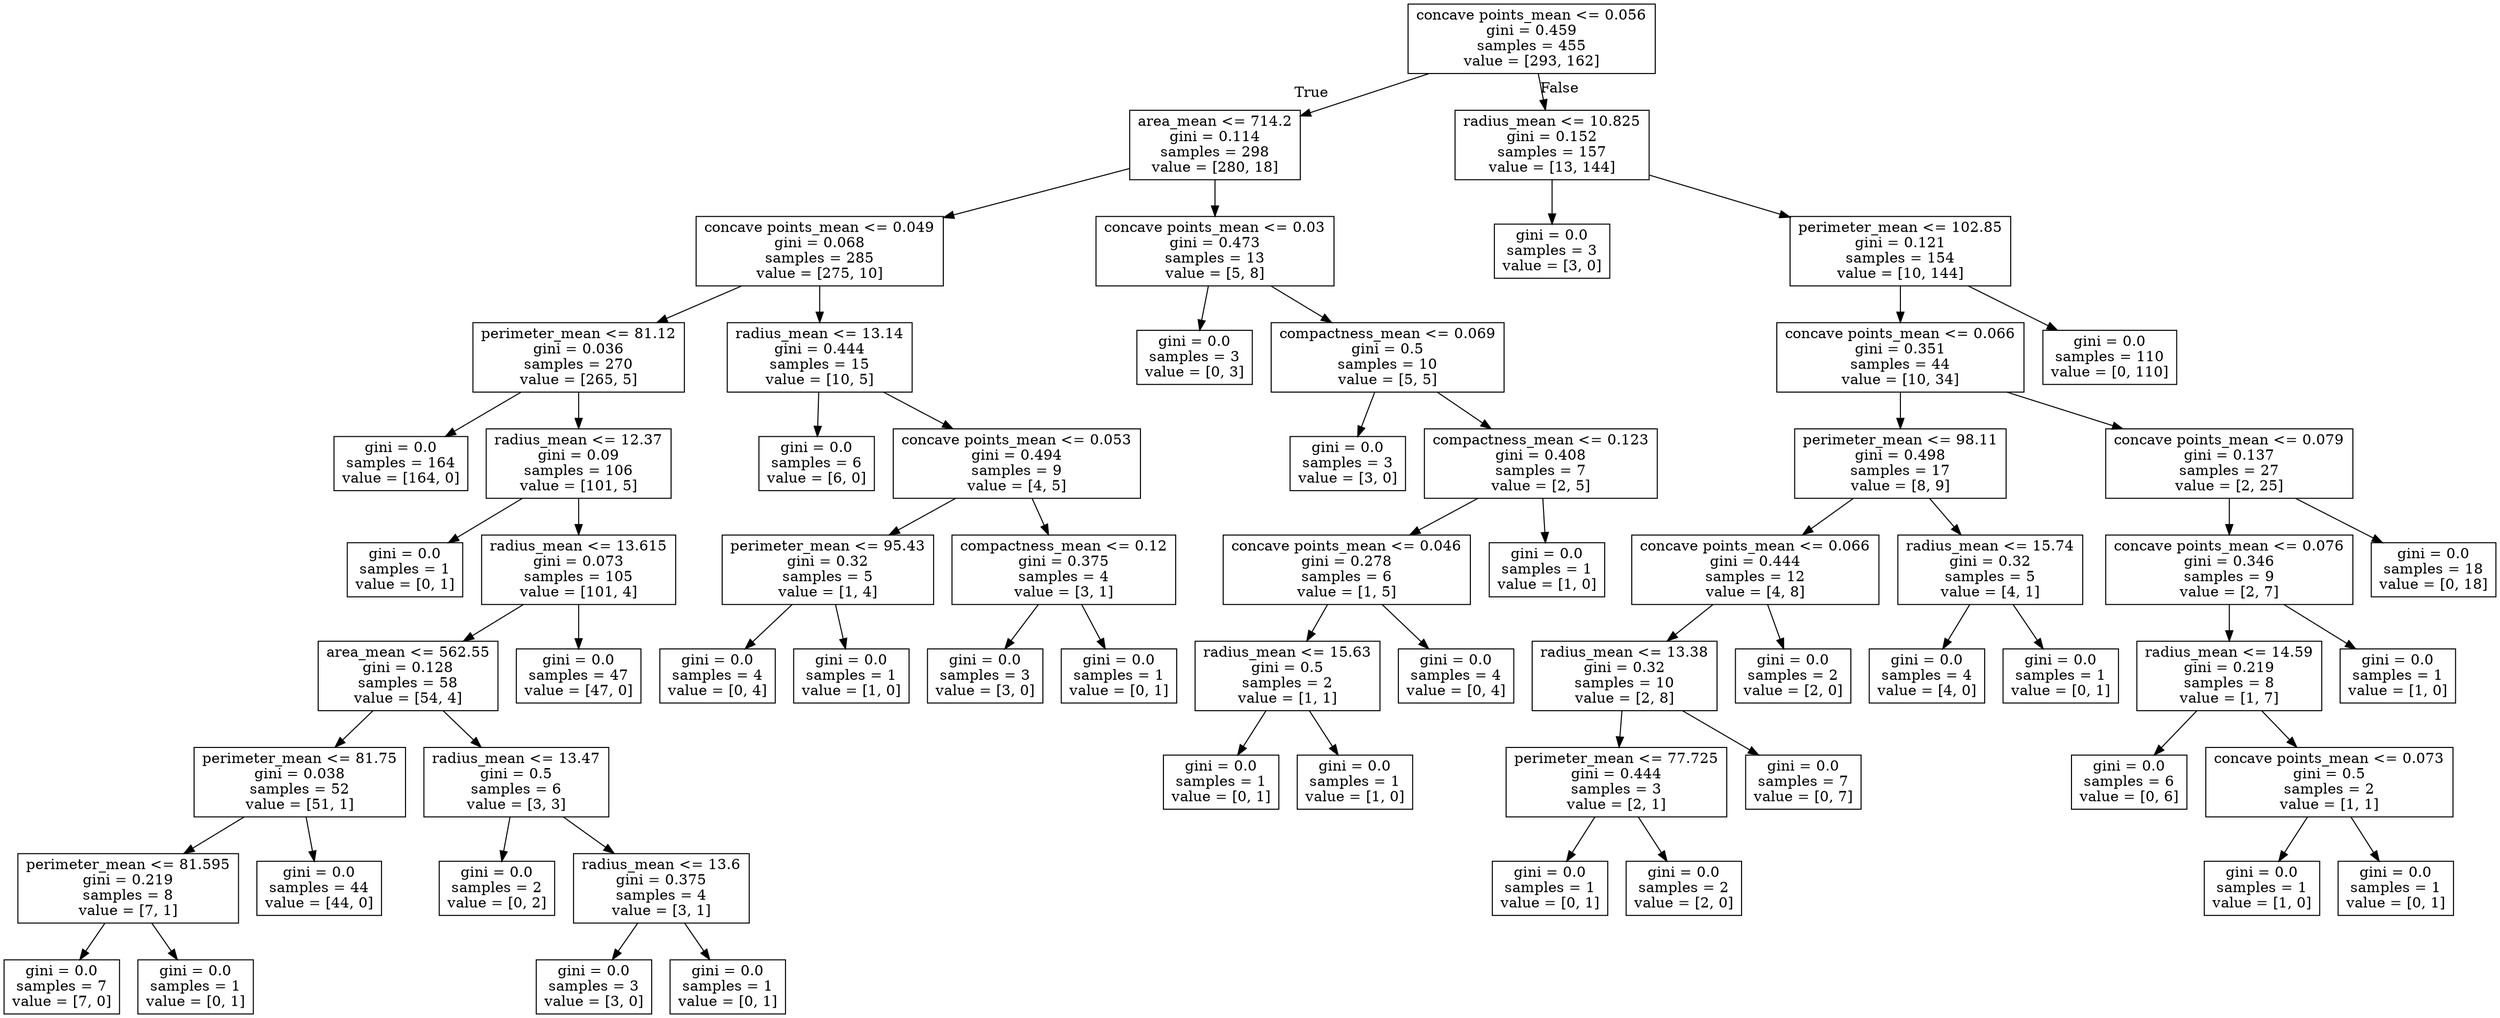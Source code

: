 digraph Tree {
node [shape=box] ;
0 [label="concave points_mean <= 0.056\ngini = 0.459\nsamples = 455\nvalue = [293, 162]"] ;
1 [label="area_mean <= 714.2\ngini = 0.114\nsamples = 298\nvalue = [280, 18]"] ;
0 -> 1 [labeldistance=2.5, labelangle=45, headlabel="True"] ;
2 [label="concave points_mean <= 0.049\ngini = 0.068\nsamples = 285\nvalue = [275, 10]"] ;
1 -> 2 ;
3 [label="perimeter_mean <= 81.12\ngini = 0.036\nsamples = 270\nvalue = [265, 5]"] ;
2 -> 3 ;
4 [label="gini = 0.0\nsamples = 164\nvalue = [164, 0]"] ;
3 -> 4 ;
5 [label="radius_mean <= 12.37\ngini = 0.09\nsamples = 106\nvalue = [101, 5]"] ;
3 -> 5 ;
6 [label="gini = 0.0\nsamples = 1\nvalue = [0, 1]"] ;
5 -> 6 ;
7 [label="radius_mean <= 13.615\ngini = 0.073\nsamples = 105\nvalue = [101, 4]"] ;
5 -> 7 ;
8 [label="area_mean <= 562.55\ngini = 0.128\nsamples = 58\nvalue = [54, 4]"] ;
7 -> 8 ;
9 [label="perimeter_mean <= 81.75\ngini = 0.038\nsamples = 52\nvalue = [51, 1]"] ;
8 -> 9 ;
10 [label="perimeter_mean <= 81.595\ngini = 0.219\nsamples = 8\nvalue = [7, 1]"] ;
9 -> 10 ;
11 [label="gini = 0.0\nsamples = 7\nvalue = [7, 0]"] ;
10 -> 11 ;
12 [label="gini = 0.0\nsamples = 1\nvalue = [0, 1]"] ;
10 -> 12 ;
13 [label="gini = 0.0\nsamples = 44\nvalue = [44, 0]"] ;
9 -> 13 ;
14 [label="radius_mean <= 13.47\ngini = 0.5\nsamples = 6\nvalue = [3, 3]"] ;
8 -> 14 ;
15 [label="gini = 0.0\nsamples = 2\nvalue = [0, 2]"] ;
14 -> 15 ;
16 [label="radius_mean <= 13.6\ngini = 0.375\nsamples = 4\nvalue = [3, 1]"] ;
14 -> 16 ;
17 [label="gini = 0.0\nsamples = 3\nvalue = [3, 0]"] ;
16 -> 17 ;
18 [label="gini = 0.0\nsamples = 1\nvalue = [0, 1]"] ;
16 -> 18 ;
19 [label="gini = 0.0\nsamples = 47\nvalue = [47, 0]"] ;
7 -> 19 ;
20 [label="radius_mean <= 13.14\ngini = 0.444\nsamples = 15\nvalue = [10, 5]"] ;
2 -> 20 ;
21 [label="gini = 0.0\nsamples = 6\nvalue = [6, 0]"] ;
20 -> 21 ;
22 [label="concave points_mean <= 0.053\ngini = 0.494\nsamples = 9\nvalue = [4, 5]"] ;
20 -> 22 ;
23 [label="perimeter_mean <= 95.43\ngini = 0.32\nsamples = 5\nvalue = [1, 4]"] ;
22 -> 23 ;
24 [label="gini = 0.0\nsamples = 4\nvalue = [0, 4]"] ;
23 -> 24 ;
25 [label="gini = 0.0\nsamples = 1\nvalue = [1, 0]"] ;
23 -> 25 ;
26 [label="compactness_mean <= 0.12\ngini = 0.375\nsamples = 4\nvalue = [3, 1]"] ;
22 -> 26 ;
27 [label="gini = 0.0\nsamples = 3\nvalue = [3, 0]"] ;
26 -> 27 ;
28 [label="gini = 0.0\nsamples = 1\nvalue = [0, 1]"] ;
26 -> 28 ;
29 [label="concave points_mean <= 0.03\ngini = 0.473\nsamples = 13\nvalue = [5, 8]"] ;
1 -> 29 ;
30 [label="gini = 0.0\nsamples = 3\nvalue = [0, 3]"] ;
29 -> 30 ;
31 [label="compactness_mean <= 0.069\ngini = 0.5\nsamples = 10\nvalue = [5, 5]"] ;
29 -> 31 ;
32 [label="gini = 0.0\nsamples = 3\nvalue = [3, 0]"] ;
31 -> 32 ;
33 [label="compactness_mean <= 0.123\ngini = 0.408\nsamples = 7\nvalue = [2, 5]"] ;
31 -> 33 ;
34 [label="concave points_mean <= 0.046\ngini = 0.278\nsamples = 6\nvalue = [1, 5]"] ;
33 -> 34 ;
35 [label="radius_mean <= 15.63\ngini = 0.5\nsamples = 2\nvalue = [1, 1]"] ;
34 -> 35 ;
36 [label="gini = 0.0\nsamples = 1\nvalue = [0, 1]"] ;
35 -> 36 ;
37 [label="gini = 0.0\nsamples = 1\nvalue = [1, 0]"] ;
35 -> 37 ;
38 [label="gini = 0.0\nsamples = 4\nvalue = [0, 4]"] ;
34 -> 38 ;
39 [label="gini = 0.0\nsamples = 1\nvalue = [1, 0]"] ;
33 -> 39 ;
40 [label="radius_mean <= 10.825\ngini = 0.152\nsamples = 157\nvalue = [13, 144]"] ;
0 -> 40 [labeldistance=2.5, labelangle=-45, headlabel="False"] ;
41 [label="gini = 0.0\nsamples = 3\nvalue = [3, 0]"] ;
40 -> 41 ;
42 [label="perimeter_mean <= 102.85\ngini = 0.121\nsamples = 154\nvalue = [10, 144]"] ;
40 -> 42 ;
43 [label="concave points_mean <= 0.066\ngini = 0.351\nsamples = 44\nvalue = [10, 34]"] ;
42 -> 43 ;
44 [label="perimeter_mean <= 98.11\ngini = 0.498\nsamples = 17\nvalue = [8, 9]"] ;
43 -> 44 ;
45 [label="concave points_mean <= 0.066\ngini = 0.444\nsamples = 12\nvalue = [4, 8]"] ;
44 -> 45 ;
46 [label="radius_mean <= 13.38\ngini = 0.32\nsamples = 10\nvalue = [2, 8]"] ;
45 -> 46 ;
47 [label="perimeter_mean <= 77.725\ngini = 0.444\nsamples = 3\nvalue = [2, 1]"] ;
46 -> 47 ;
48 [label="gini = 0.0\nsamples = 1\nvalue = [0, 1]"] ;
47 -> 48 ;
49 [label="gini = 0.0\nsamples = 2\nvalue = [2, 0]"] ;
47 -> 49 ;
50 [label="gini = 0.0\nsamples = 7\nvalue = [0, 7]"] ;
46 -> 50 ;
51 [label="gini = 0.0\nsamples = 2\nvalue = [2, 0]"] ;
45 -> 51 ;
52 [label="radius_mean <= 15.74\ngini = 0.32\nsamples = 5\nvalue = [4, 1]"] ;
44 -> 52 ;
53 [label="gini = 0.0\nsamples = 4\nvalue = [4, 0]"] ;
52 -> 53 ;
54 [label="gini = 0.0\nsamples = 1\nvalue = [0, 1]"] ;
52 -> 54 ;
55 [label="concave points_mean <= 0.079\ngini = 0.137\nsamples = 27\nvalue = [2, 25]"] ;
43 -> 55 ;
56 [label="concave points_mean <= 0.076\ngini = 0.346\nsamples = 9\nvalue = [2, 7]"] ;
55 -> 56 ;
57 [label="radius_mean <= 14.59\ngini = 0.219\nsamples = 8\nvalue = [1, 7]"] ;
56 -> 57 ;
58 [label="gini = 0.0\nsamples = 6\nvalue = [0, 6]"] ;
57 -> 58 ;
59 [label="concave points_mean <= 0.073\ngini = 0.5\nsamples = 2\nvalue = [1, 1]"] ;
57 -> 59 ;
60 [label="gini = 0.0\nsamples = 1\nvalue = [1, 0]"] ;
59 -> 60 ;
61 [label="gini = 0.0\nsamples = 1\nvalue = [0, 1]"] ;
59 -> 61 ;
62 [label="gini = 0.0\nsamples = 1\nvalue = [1, 0]"] ;
56 -> 62 ;
63 [label="gini = 0.0\nsamples = 18\nvalue = [0, 18]"] ;
55 -> 63 ;
64 [label="gini = 0.0\nsamples = 110\nvalue = [0, 110]"] ;
42 -> 64 ;
}